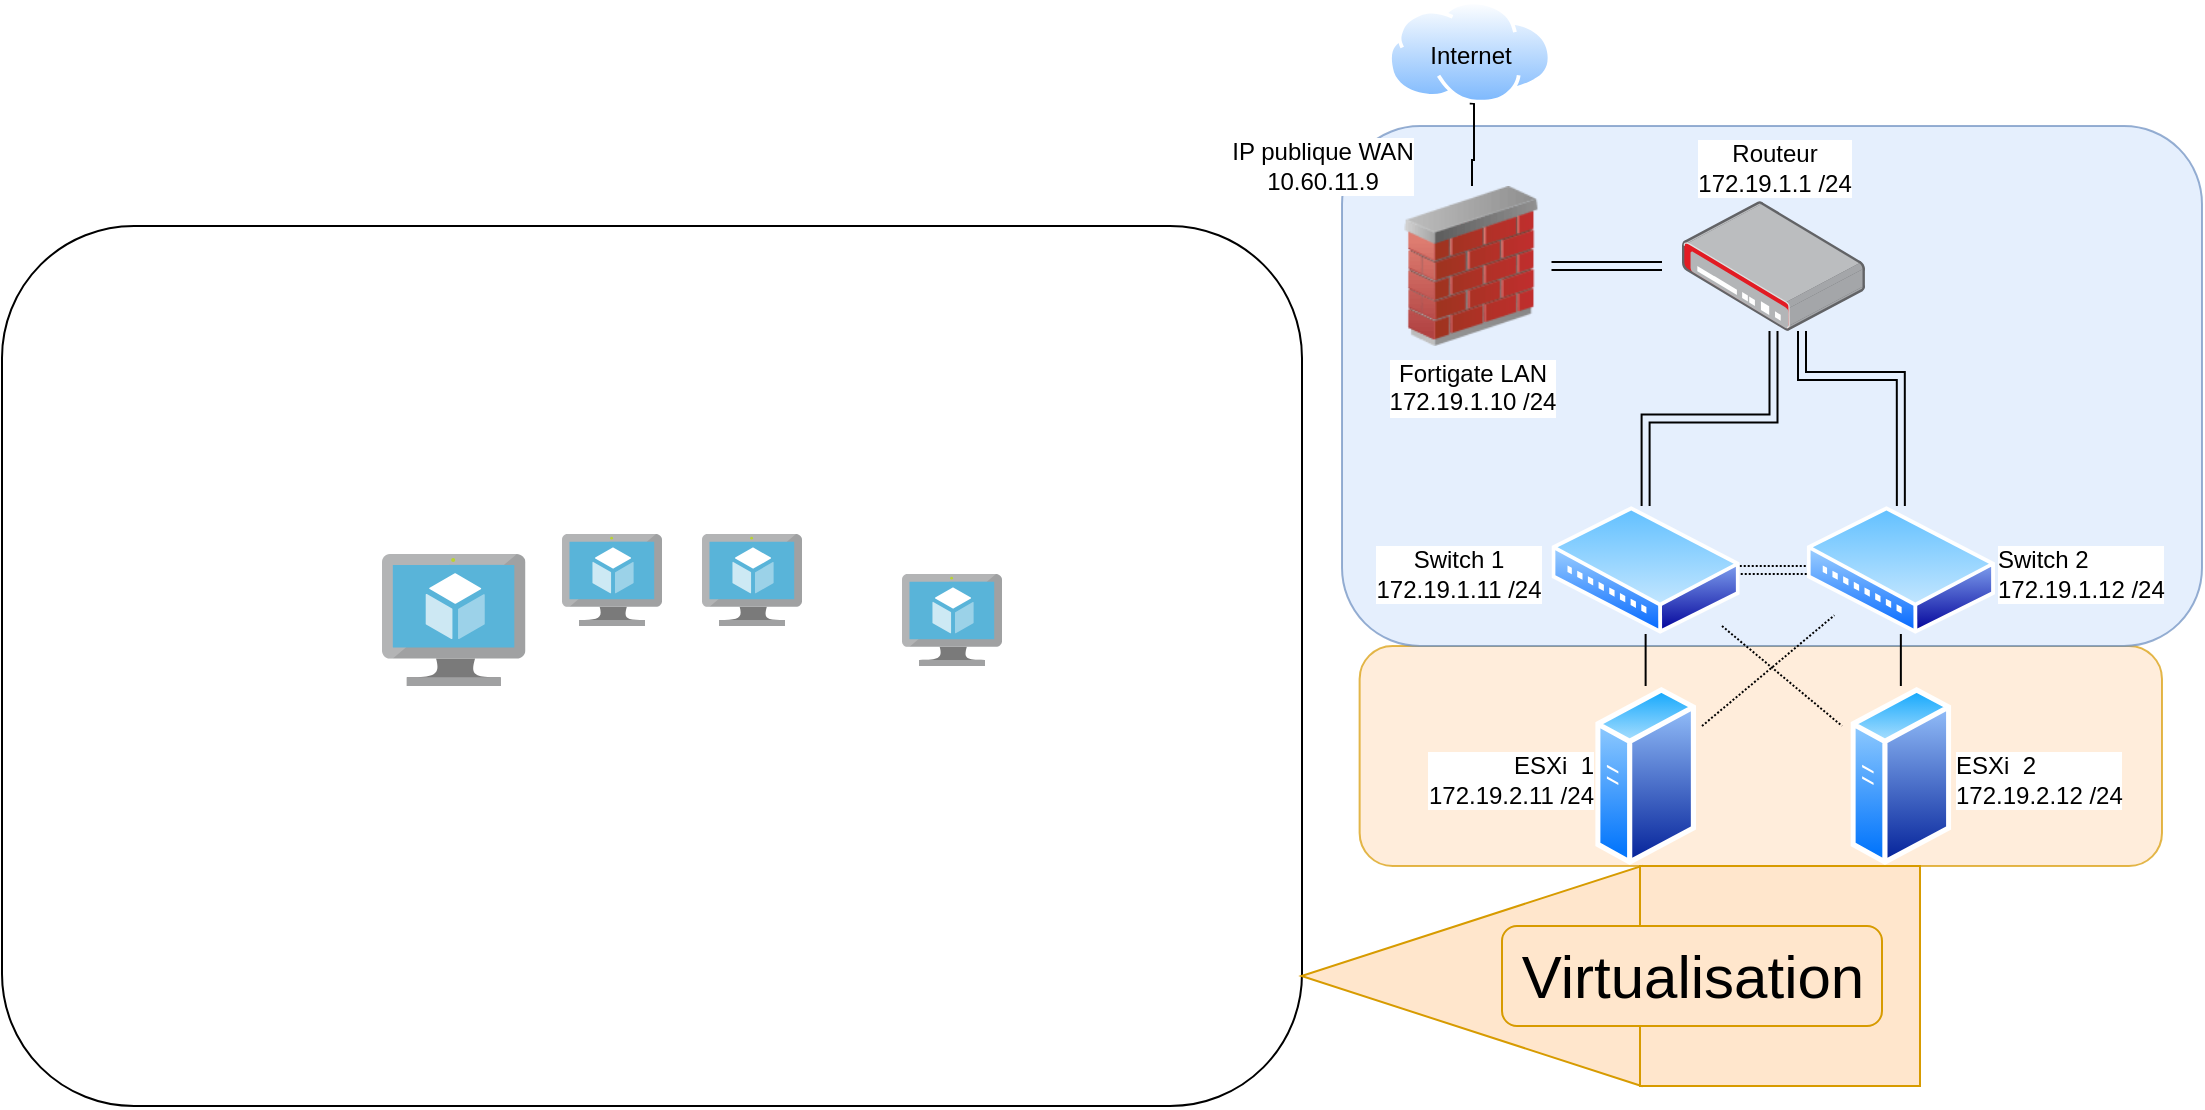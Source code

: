 <mxfile version="24.0.4" type="github">
  <diagram id="6a731a19-8d31-9384-78a2-239565b7b9f0" name="Page-1">
    <mxGraphModel dx="2022" dy="622" grid="1" gridSize="10" guides="1" tooltips="1" connect="1" arrows="1" fold="1" page="1" pageScale="1" pageWidth="827" pageHeight="1169" background="none" math="0" shadow="0">
      <root>
        <mxCell id="0" />
        <mxCell id="1" parent="0" />
        <mxCell id="gzjT-cttMb3SWeKKo4pO-48" value="" style="rounded=1;whiteSpace=wrap;html=1;" vertex="1" parent="1">
          <mxGeometry x="-320" y="520" width="650" height="440" as="geometry" />
        </mxCell>
        <mxCell id="gzjT-cttMb3SWeKKo4pO-51" value="" style="rounded=1;whiteSpace=wrap;html=1;opacity=70;fillColor=#ffe6cc;strokeColor=#d79b00;" vertex="1" parent="1">
          <mxGeometry x="358.81" y="730" width="401.19" height="110" as="geometry" />
        </mxCell>
        <mxCell id="gzjT-cttMb3SWeKKo4pO-50" value="" style="rounded=1;whiteSpace=wrap;html=1;opacity=70;fillColor=#dae8fc;strokeColor=#6c8ebf;" vertex="1" parent="1">
          <mxGeometry x="350" y="470" width="430" height="260" as="geometry" />
        </mxCell>
        <mxCell id="Wmm3kkMzlQUYRXntBYTg-2259" value="" style="image;sketch=0;aspect=fixed;html=1;points=[];align=center;fontSize=12;image=img/lib/mscae/Virtual_Machine.svg;" parent="1" vertex="1">
          <mxGeometry x="30" y="674" width="50" height="46" as="geometry" />
        </mxCell>
        <mxCell id="Wmm3kkMzlQUYRXntBYTg-2260" value="" style="image;sketch=0;aspect=fixed;html=1;points=[];align=center;fontSize=12;image=img/lib/mscae/Virtual_Machine.svg;" parent="1" vertex="1">
          <mxGeometry x="-130" y="684" width="71.74" height="66" as="geometry" />
        </mxCell>
        <mxCell id="Wmm3kkMzlQUYRXntBYTg-2261" value="" style="image;sketch=0;aspect=fixed;html=1;points=[];align=center;fontSize=12;image=img/lib/mscae/Virtual_Machine.svg;" parent="1" vertex="1">
          <mxGeometry x="-40" y="674" width="50" height="46" as="geometry" />
        </mxCell>
        <mxCell id="Wmm3kkMzlQUYRXntBYTg-2262" value="" style="image;sketch=0;aspect=fixed;html=1;points=[];align=center;fontSize=12;image=img/lib/mscae/Virtual_Machine.svg;" parent="1" vertex="1">
          <mxGeometry x="130" y="694" width="50" height="46" as="geometry" />
        </mxCell>
        <mxCell id="gzjT-cttMb3SWeKKo4pO-6" style="edgeStyle=orthogonalEdgeStyle;rounded=0;orthogonalLoop=1;jettySize=auto;html=1;exitX=0.5;exitY=1;exitDx=0;exitDy=0;strokeColor=default;endArrow=none;endFill=0;" edge="1" parent="1" source="gzjT-cttMb3SWeKKo4pO-1" target="gzjT-cttMb3SWeKKo4pO-2">
          <mxGeometry relative="1" as="geometry">
            <Array as="points">
              <mxPoint x="416" y="487" />
              <mxPoint x="415" y="487" />
            </Array>
          </mxGeometry>
        </mxCell>
        <mxCell id="gzjT-cttMb3SWeKKo4pO-1" value="Internet" style="image;aspect=fixed;perimeter=ellipsePerimeter;html=1;align=center;shadow=0;dashed=0;spacingTop=3;image=img/lib/active_directory/internet_cloud.svg;horizontal=1;verticalAlign=middle;labelPosition=center;verticalLabelPosition=middle;labelBackgroundColor=none;" vertex="1" parent="1">
          <mxGeometry x="373" y="407.25" width="81.75" height="51.5" as="geometry" />
        </mxCell>
        <mxCell id="gzjT-cttMb3SWeKKo4pO-14" style="edgeStyle=orthogonalEdgeStyle;rounded=0;orthogonalLoop=1;jettySize=auto;html=1;exitX=1;exitY=0.5;exitDx=0;exitDy=0;endArrow=none;endFill=0;shape=link;" edge="1" parent="1" source="gzjT-cttMb3SWeKKo4pO-2">
          <mxGeometry relative="1" as="geometry">
            <mxPoint x="510" y="540" as="targetPoint" />
          </mxGeometry>
        </mxCell>
        <mxCell id="gzjT-cttMb3SWeKKo4pO-2" value="&lt;div align=&quot;center&quot;&gt;Fortigate LAN&lt;br&gt;&lt;/div&gt;&lt;div align=&quot;center&quot;&gt;172.19.1.10 /24&lt;/div&gt;" style="image;html=1;image=img/lib/clip_art/networking/Firewall_02_128x128.png;align=center;" vertex="1" parent="1">
          <mxGeometry x="374.75" y="500" width="80" height="80" as="geometry" />
        </mxCell>
        <mxCell id="gzjT-cttMb3SWeKKo4pO-5" value="IP publique WAN&lt;br&gt;10.60.11.9" style="text;html=1;align=center;verticalAlign=middle;resizable=0;points=[];autosize=1;strokeColor=none;fillColor=none;labelBackgroundColor=default;" vertex="1" parent="1">
          <mxGeometry x="280" y="470" width="120" height="40" as="geometry" />
        </mxCell>
        <mxCell id="gzjT-cttMb3SWeKKo4pO-13" value="&lt;div&gt;Routeur &lt;br&gt;&lt;/div&gt;&lt;div&gt;172.19.1.1 /24&lt;/div&gt;" style="image;points=[];aspect=fixed;html=1;align=center;shadow=0;dashed=0;image=img/lib/allied_telesis/security/Router_VPN.svg;labelPosition=center;verticalLabelPosition=top;verticalAlign=bottom;" vertex="1" parent="1">
          <mxGeometry x="520" y="507.55" width="91.45" height="64.9" as="geometry" />
        </mxCell>
        <mxCell id="gzjT-cttMb3SWeKKo4pO-19" style="edgeStyle=orthogonalEdgeStyle;rounded=0;orthogonalLoop=1;jettySize=auto;html=1;exitX=1;exitY=0.5;exitDx=0;exitDy=0;entryX=0;entryY=0.5;entryDx=0;entryDy=0;endArrow=none;endFill=0;dashed=1;dashPattern=1 1;shape=link;" edge="1" parent="1" source="gzjT-cttMb3SWeKKo4pO-15" target="gzjT-cttMb3SWeKKo4pO-18">
          <mxGeometry relative="1" as="geometry" />
        </mxCell>
        <mxCell id="gzjT-cttMb3SWeKKo4pO-23" style="edgeStyle=orthogonalEdgeStyle;rounded=0;orthogonalLoop=1;jettySize=auto;html=1;exitX=0.5;exitY=0;exitDx=0;exitDy=0;endArrow=none;endFill=0;shape=link;" edge="1" parent="1" source="gzjT-cttMb3SWeKKo4pO-15" target="gzjT-cttMb3SWeKKo4pO-13">
          <mxGeometry relative="1" as="geometry" />
        </mxCell>
        <mxCell id="gzjT-cttMb3SWeKKo4pO-15" value="Switch 1 &lt;br&gt;&lt;div&gt;172.19.1.11 /24&lt;/div&gt;" style="image;aspect=fixed;perimeter=ellipsePerimeter;html=1;align=center;shadow=0;dashed=0;spacingTop=3;image=img/lib/active_directory/wiring_hub.svg;labelPosition=left;verticalLabelPosition=middle;verticalAlign=middle;" vertex="1" parent="1">
          <mxGeometry x="454.75" y="660" width="94.12" height="64" as="geometry" />
        </mxCell>
        <mxCell id="gzjT-cttMb3SWeKKo4pO-24" style="edgeStyle=orthogonalEdgeStyle;rounded=0;orthogonalLoop=1;jettySize=auto;html=1;exitX=0.5;exitY=0;exitDx=0;exitDy=0;endArrow=none;endFill=0;shape=link;" edge="1" parent="1" source="gzjT-cttMb3SWeKKo4pO-18" target="gzjT-cttMb3SWeKKo4pO-13">
          <mxGeometry relative="1" as="geometry">
            <mxPoint x="580" y="580" as="targetPoint" />
            <Array as="points">
              <mxPoint x="629" y="595" />
              <mxPoint x="580" y="595" />
            </Array>
          </mxGeometry>
        </mxCell>
        <mxCell id="gzjT-cttMb3SWeKKo4pO-18" value="&lt;div&gt;Switch 2&lt;/div&gt;&lt;div&gt;172.19.1.12  /24&lt;/div&gt;" style="image;aspect=fixed;perimeter=ellipsePerimeter;html=1;align=left;shadow=0;dashed=0;spacingTop=3;image=img/lib/active_directory/wiring_hub.svg;labelPosition=right;verticalLabelPosition=middle;verticalAlign=middle;" vertex="1" parent="1">
          <mxGeometry x="582.37" y="660" width="94.12" height="64" as="geometry" />
        </mxCell>
        <mxCell id="gzjT-cttMb3SWeKKo4pO-29" style="edgeStyle=orthogonalEdgeStyle;rounded=0;orthogonalLoop=1;jettySize=auto;html=1;exitX=0.5;exitY=0;exitDx=0;exitDy=0;entryX=0.5;entryY=1;entryDx=0;entryDy=0;endArrow=none;endFill=0;" edge="1" parent="1" source="gzjT-cttMb3SWeKKo4pO-25" target="gzjT-cttMb3SWeKKo4pO-15">
          <mxGeometry relative="1" as="geometry" />
        </mxCell>
        <mxCell id="gzjT-cttMb3SWeKKo4pO-25" value="ESXi&amp;nbsp; 1&lt;br&gt;172.19.2.11 /24" style="image;aspect=fixed;perimeter=ellipsePerimeter;html=1;align=right;shadow=0;dashed=0;spacingTop=3;image=img/lib/active_directory/generic_server.svg;labelPosition=left;verticalLabelPosition=middle;verticalAlign=middle;" vertex="1" parent="1">
          <mxGeometry x="476.61" y="750" width="50.4" height="90" as="geometry" />
        </mxCell>
        <mxCell id="gzjT-cttMb3SWeKKo4pO-30" style="edgeStyle=orthogonalEdgeStyle;rounded=0;orthogonalLoop=1;jettySize=auto;html=1;exitX=0.5;exitY=0;exitDx=0;exitDy=0;entryX=0.5;entryY=1;entryDx=0;entryDy=0;endArrow=none;endFill=0;" edge="1" parent="1" source="gzjT-cttMb3SWeKKo4pO-26" target="gzjT-cttMb3SWeKKo4pO-18">
          <mxGeometry relative="1" as="geometry" />
        </mxCell>
        <mxCell id="gzjT-cttMb3SWeKKo4pO-26" value="ESXi&amp;nbsp; 2&lt;br&gt;&lt;div&gt;172.19.2.12 /24&lt;/div&gt;" style="image;aspect=fixed;perimeter=ellipsePerimeter;html=1;align=left;shadow=0;dashed=0;spacingTop=3;image=img/lib/active_directory/generic_server.svg;labelPosition=right;verticalLabelPosition=middle;verticalAlign=middle;" vertex="1" parent="1">
          <mxGeometry x="604.23" y="750" width="50.4" height="90" as="geometry" />
        </mxCell>
        <mxCell id="gzjT-cttMb3SWeKKo4pO-34" value="" style="edgeStyle=none;orthogonalLoop=1;jettySize=auto;html=1;rounded=0;entryX=0;entryY=1;entryDx=0;entryDy=0;endArrow=none;endFill=0;dashed=1;dashPattern=1 1;" edge="1" parent="1" target="gzjT-cttMb3SWeKKo4pO-18">
          <mxGeometry width="100" relative="1" as="geometry">
            <mxPoint x="530" y="770" as="sourcePoint" />
            <mxPoint x="330" y="820" as="targetPoint" />
            <Array as="points" />
          </mxGeometry>
        </mxCell>
        <mxCell id="gzjT-cttMb3SWeKKo4pO-35" value="" style="edgeStyle=none;orthogonalLoop=1;jettySize=auto;html=1;rounded=0;endArrow=none;endFill=0;dashed=1;dashPattern=1 1;" edge="1" parent="1">
          <mxGeometry width="100" relative="1" as="geometry">
            <mxPoint x="540" y="720" as="sourcePoint" />
            <mxPoint x="600" y="770" as="targetPoint" />
            <Array as="points" />
          </mxGeometry>
        </mxCell>
        <mxCell id="gzjT-cttMb3SWeKKo4pO-43" value="" style="triangle;whiteSpace=wrap;html=1;rotation=-180;fillColor=#ffe6cc;strokeColor=#d79b00;" vertex="1" parent="1">
          <mxGeometry x="329.75" y="840" width="170" height="110" as="geometry" />
        </mxCell>
        <mxCell id="gzjT-cttMb3SWeKKo4pO-44" value="" style="whiteSpace=wrap;html=1;fillColor=#ffe6cc;strokeColor=#d79b00;" vertex="1" parent="1">
          <mxGeometry x="499" y="840" width="140" height="110" as="geometry" />
        </mxCell>
        <mxCell id="gzjT-cttMb3SWeKKo4pO-45" value="&lt;div style=&quot;font-size: 30px;&quot;&gt;Virtualisation&lt;/div&gt;" style="text;html=1;align=center;verticalAlign=middle;resizable=0;points=[];autosize=1;strokeColor=#d79b00;fillColor=#ffe6cc;strokeWidth=1;perimeterSpacing=1;rounded=1;glass=0;shadow=0;textShadow=0;fontSize=30;" vertex="1" parent="1">
          <mxGeometry x="430" y="870" width="190" height="50" as="geometry" />
        </mxCell>
      </root>
    </mxGraphModel>
  </diagram>
</mxfile>
